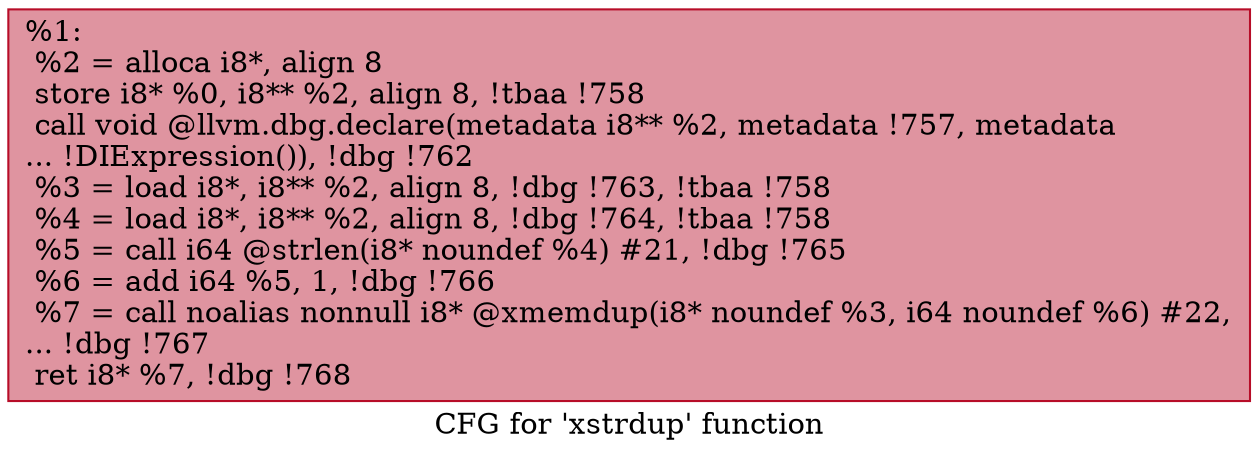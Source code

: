 digraph "CFG for 'xstrdup' function" {
	label="CFG for 'xstrdup' function";

	Node0x827ba0 [shape=record,color="#b70d28ff", style=filled, fillcolor="#b70d2870",label="{%1:\l  %2 = alloca i8*, align 8\l  store i8* %0, i8** %2, align 8, !tbaa !758\l  call void @llvm.dbg.declare(metadata i8** %2, metadata !757, metadata\l... !DIExpression()), !dbg !762\l  %3 = load i8*, i8** %2, align 8, !dbg !763, !tbaa !758\l  %4 = load i8*, i8** %2, align 8, !dbg !764, !tbaa !758\l  %5 = call i64 @strlen(i8* noundef %4) #21, !dbg !765\l  %6 = add i64 %5, 1, !dbg !766\l  %7 = call noalias nonnull i8* @xmemdup(i8* noundef %3, i64 noundef %6) #22,\l... !dbg !767\l  ret i8* %7, !dbg !768\l}"];
}
